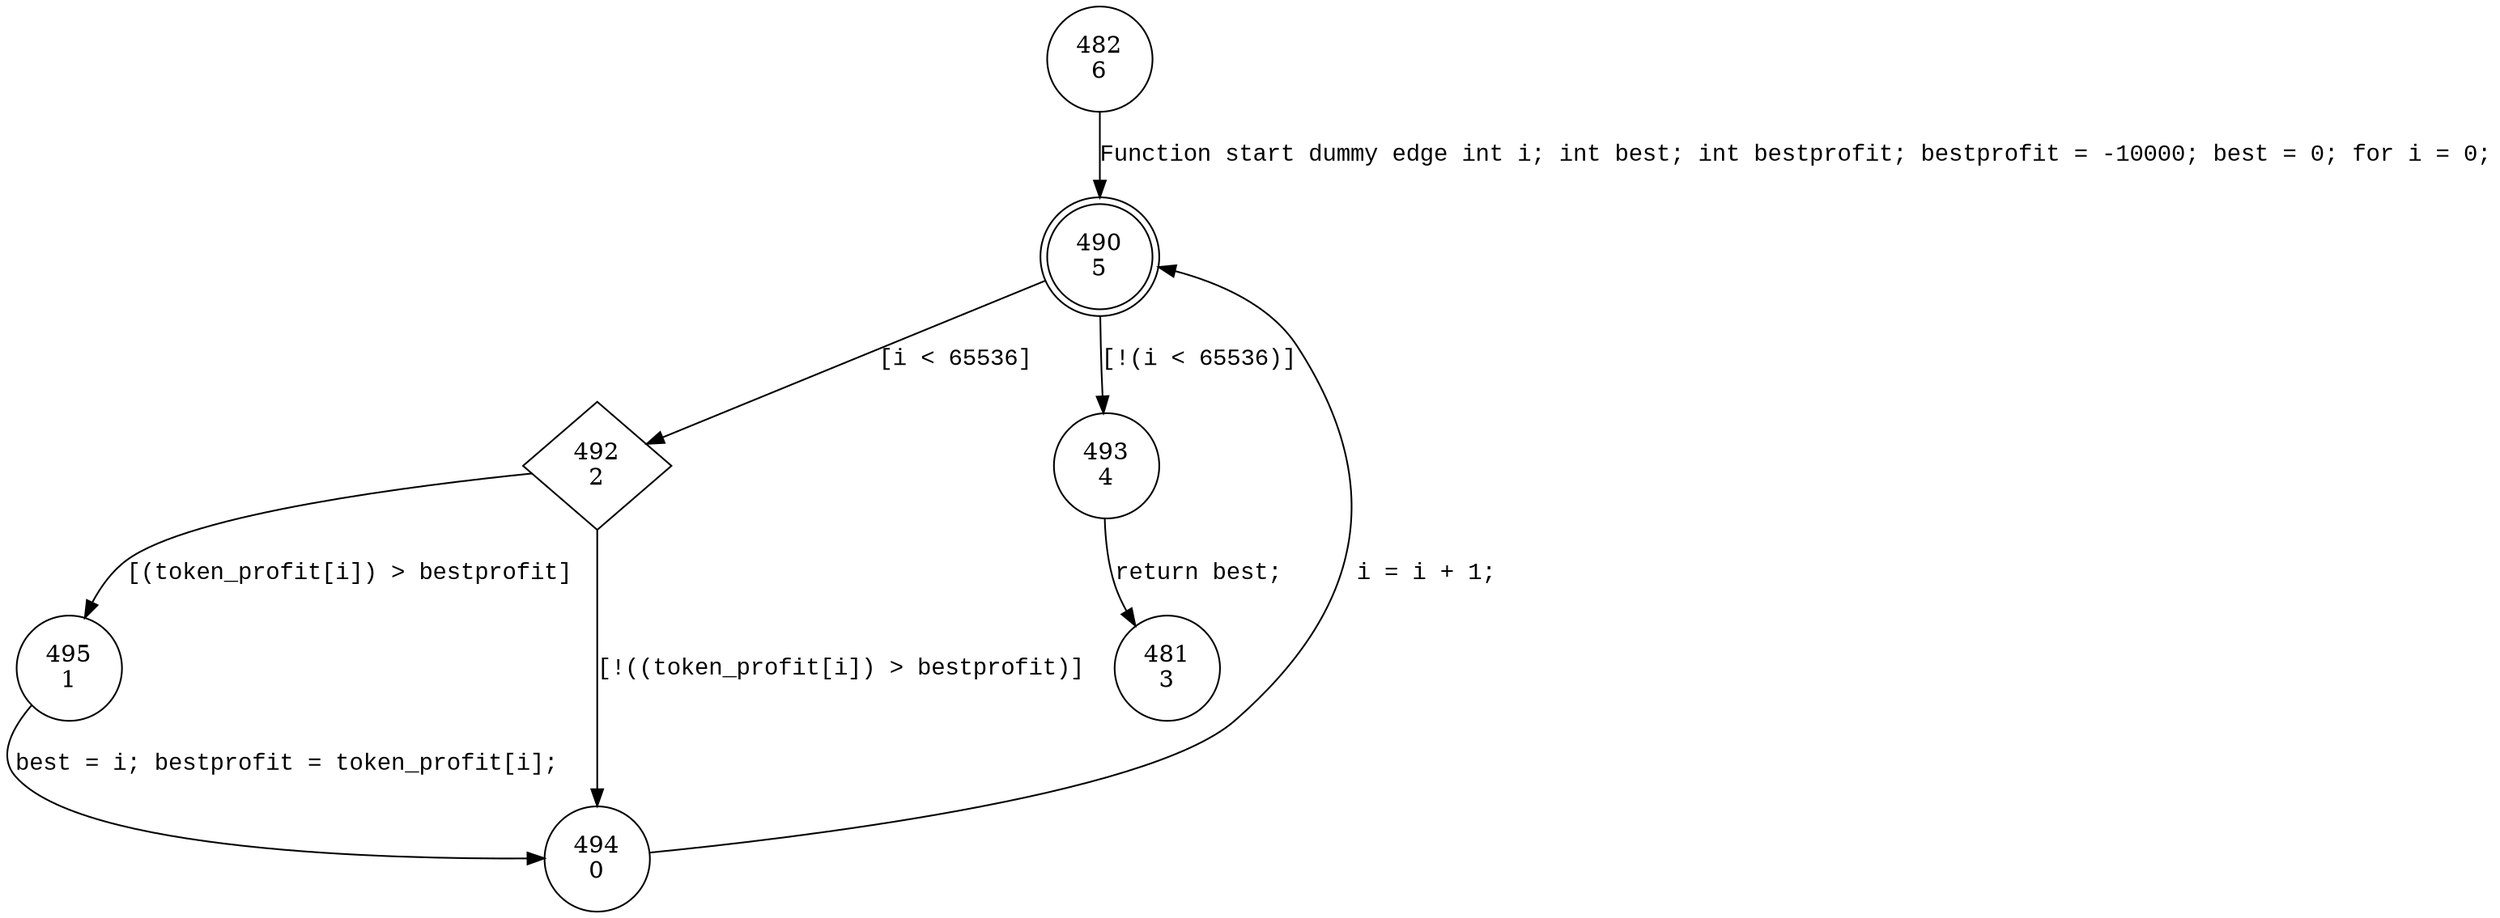digraph find_best_token {
490 [shape="doublecircle" label="490\n5"]
492 [shape="diamond" label="492\n2"]
493 [shape="circle" label="493\n4"]
495 [shape="circle" label="495\n1"]
494 [shape="circle" label="494\n0"]
482 [shape="circle" label="482\n6"]
481 [shape="circle" label="481\n3"]
490 -> 492 [label="[i < 65536]" fontname="Courier New"]
490 -> 493 [label="[!(i < 65536)]" fontname="Courier New"]
492 -> 495 [label="[(token_profit[i]) > bestprofit]" fontname="Courier New"]
492 -> 494 [label="[!((token_profit[i]) > bestprofit)]" fontname="Courier New"]
494 -> 490 [label=" i = i + 1;" fontname="Courier New"]
482 -> 490 [label="Function start dummy edge int i; int best; int bestprofit; bestprofit = -10000; best = 0; for i = 0;" fontname="Courier New"]
493 -> 481 [label="return best;" fontname="Courier New"]
495 -> 494 [label="best = i; bestprofit = token_profit[i]; " fontname="Courier New"]
}